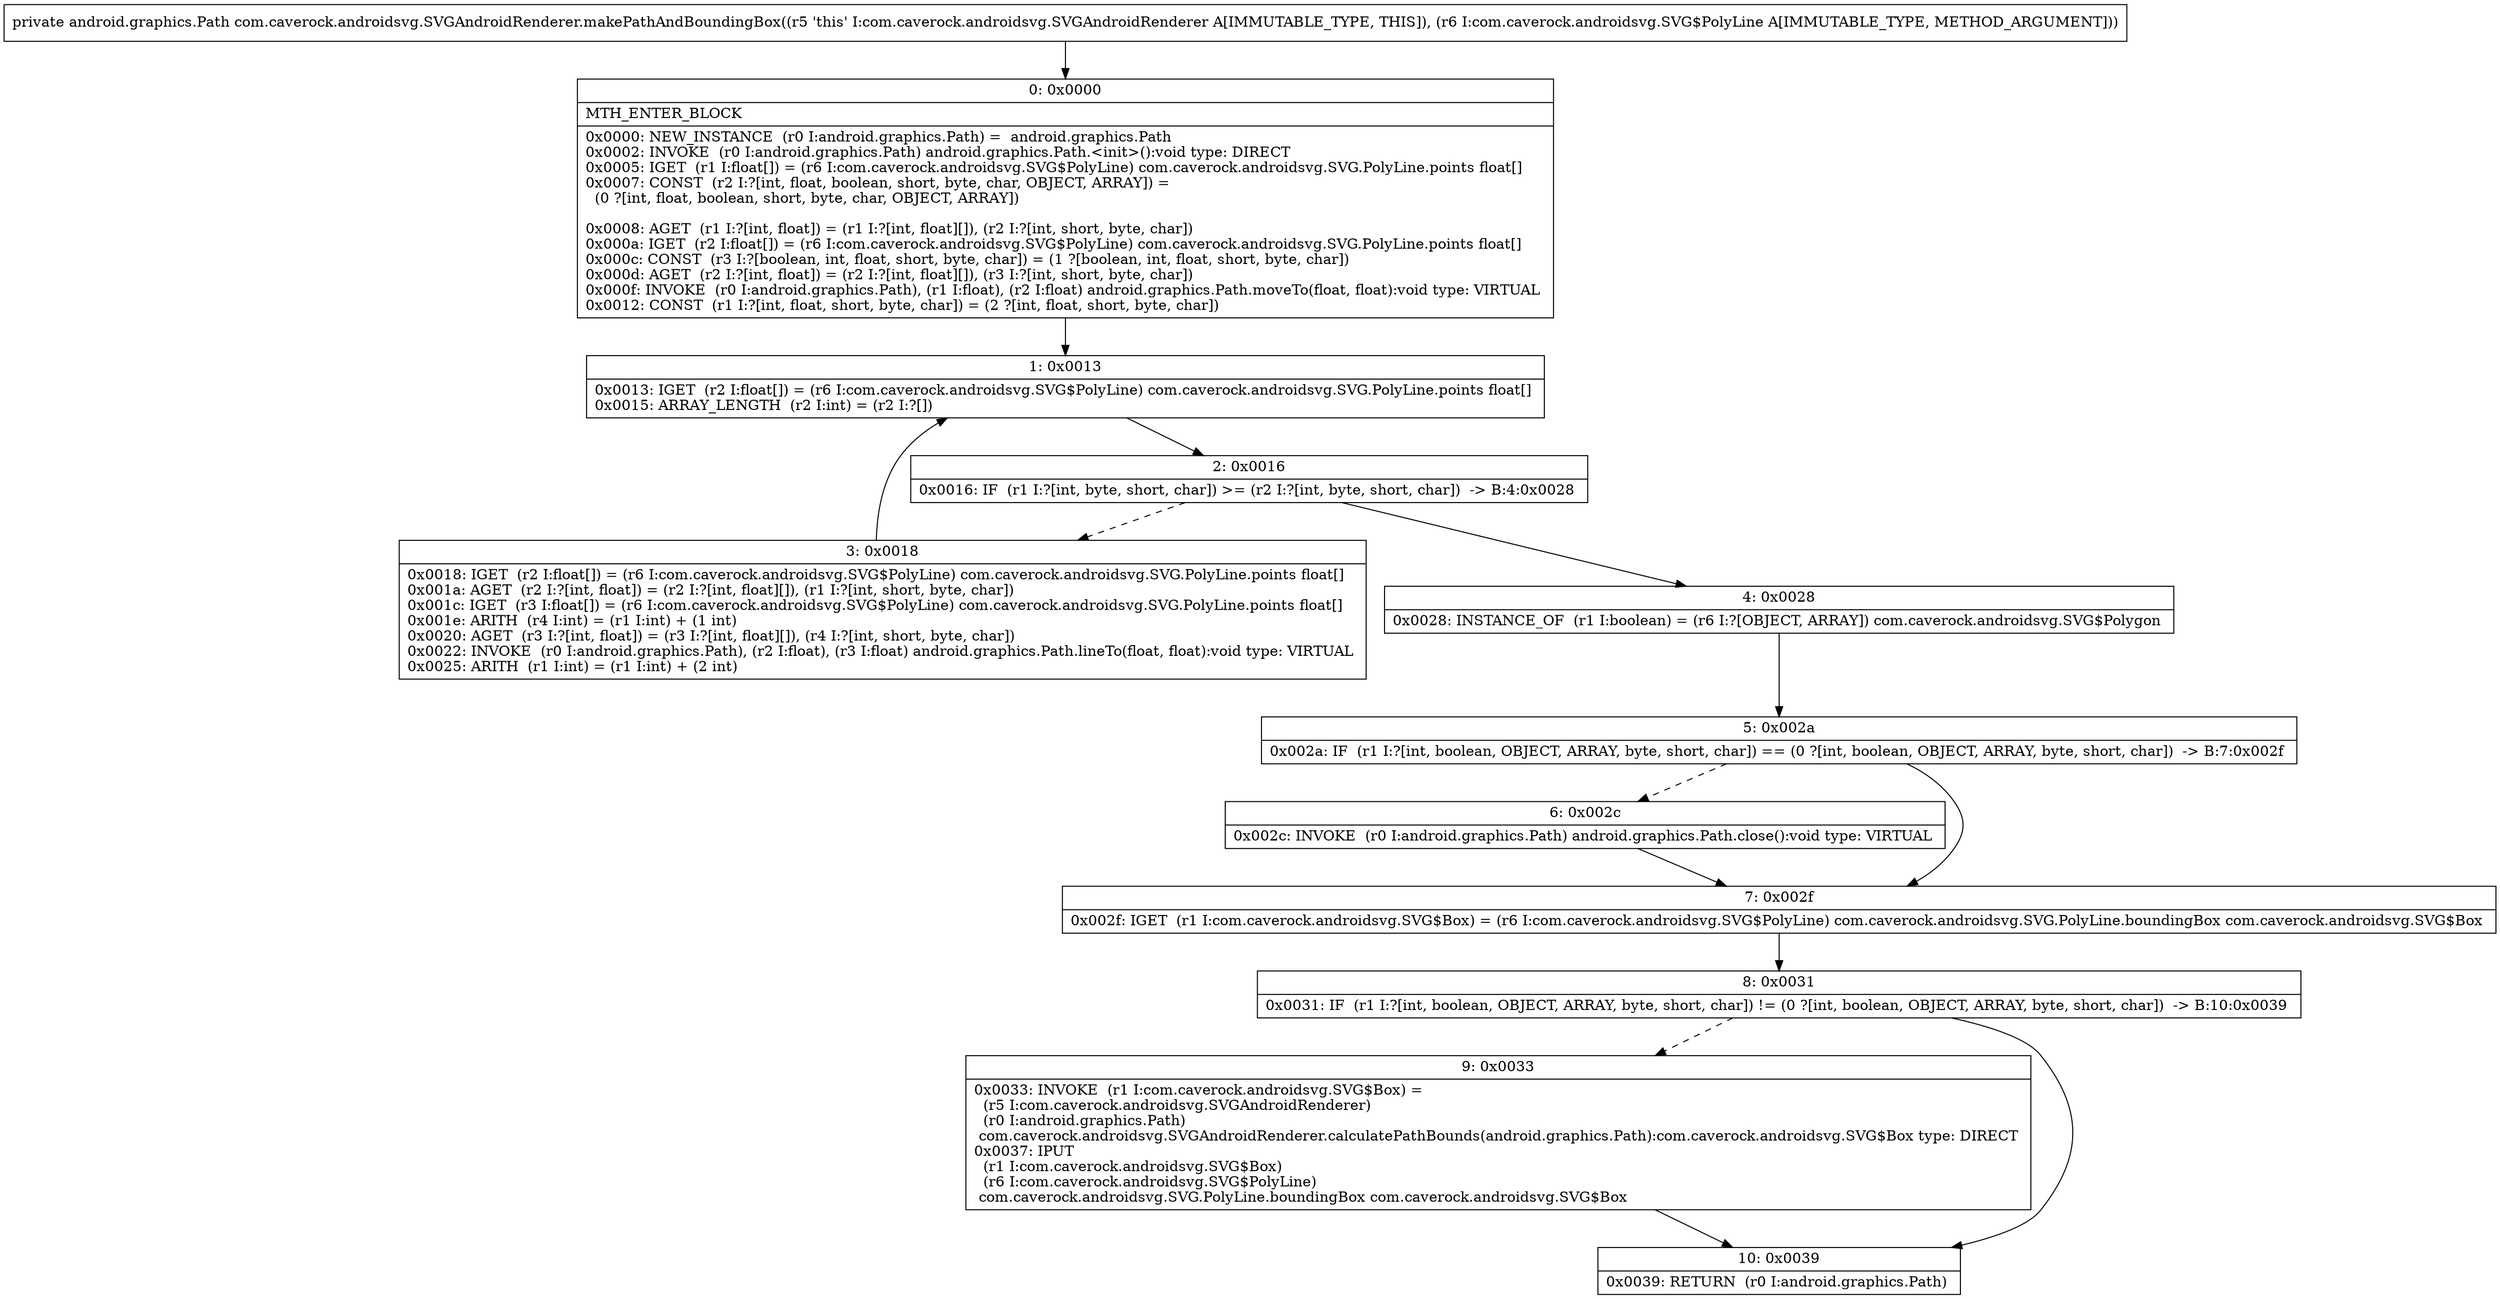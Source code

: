 digraph "CFG forcom.caverock.androidsvg.SVGAndroidRenderer.makePathAndBoundingBox(Lcom\/caverock\/androidsvg\/SVG$PolyLine;)Landroid\/graphics\/Path;" {
Node_0 [shape=record,label="{0\:\ 0x0000|MTH_ENTER_BLOCK\l|0x0000: NEW_INSTANCE  (r0 I:android.graphics.Path) =  android.graphics.Path \l0x0002: INVOKE  (r0 I:android.graphics.Path) android.graphics.Path.\<init\>():void type: DIRECT \l0x0005: IGET  (r1 I:float[]) = (r6 I:com.caverock.androidsvg.SVG$PolyLine) com.caverock.androidsvg.SVG.PolyLine.points float[] \l0x0007: CONST  (r2 I:?[int, float, boolean, short, byte, char, OBJECT, ARRAY]) = \l  (0 ?[int, float, boolean, short, byte, char, OBJECT, ARRAY])\l \l0x0008: AGET  (r1 I:?[int, float]) = (r1 I:?[int, float][]), (r2 I:?[int, short, byte, char]) \l0x000a: IGET  (r2 I:float[]) = (r6 I:com.caverock.androidsvg.SVG$PolyLine) com.caverock.androidsvg.SVG.PolyLine.points float[] \l0x000c: CONST  (r3 I:?[boolean, int, float, short, byte, char]) = (1 ?[boolean, int, float, short, byte, char]) \l0x000d: AGET  (r2 I:?[int, float]) = (r2 I:?[int, float][]), (r3 I:?[int, short, byte, char]) \l0x000f: INVOKE  (r0 I:android.graphics.Path), (r1 I:float), (r2 I:float) android.graphics.Path.moveTo(float, float):void type: VIRTUAL \l0x0012: CONST  (r1 I:?[int, float, short, byte, char]) = (2 ?[int, float, short, byte, char]) \l}"];
Node_1 [shape=record,label="{1\:\ 0x0013|0x0013: IGET  (r2 I:float[]) = (r6 I:com.caverock.androidsvg.SVG$PolyLine) com.caverock.androidsvg.SVG.PolyLine.points float[] \l0x0015: ARRAY_LENGTH  (r2 I:int) = (r2 I:?[]) \l}"];
Node_2 [shape=record,label="{2\:\ 0x0016|0x0016: IF  (r1 I:?[int, byte, short, char]) \>= (r2 I:?[int, byte, short, char])  \-\> B:4:0x0028 \l}"];
Node_3 [shape=record,label="{3\:\ 0x0018|0x0018: IGET  (r2 I:float[]) = (r6 I:com.caverock.androidsvg.SVG$PolyLine) com.caverock.androidsvg.SVG.PolyLine.points float[] \l0x001a: AGET  (r2 I:?[int, float]) = (r2 I:?[int, float][]), (r1 I:?[int, short, byte, char]) \l0x001c: IGET  (r3 I:float[]) = (r6 I:com.caverock.androidsvg.SVG$PolyLine) com.caverock.androidsvg.SVG.PolyLine.points float[] \l0x001e: ARITH  (r4 I:int) = (r1 I:int) + (1 int) \l0x0020: AGET  (r3 I:?[int, float]) = (r3 I:?[int, float][]), (r4 I:?[int, short, byte, char]) \l0x0022: INVOKE  (r0 I:android.graphics.Path), (r2 I:float), (r3 I:float) android.graphics.Path.lineTo(float, float):void type: VIRTUAL \l0x0025: ARITH  (r1 I:int) = (r1 I:int) + (2 int) \l}"];
Node_4 [shape=record,label="{4\:\ 0x0028|0x0028: INSTANCE_OF  (r1 I:boolean) = (r6 I:?[OBJECT, ARRAY]) com.caverock.androidsvg.SVG$Polygon \l}"];
Node_5 [shape=record,label="{5\:\ 0x002a|0x002a: IF  (r1 I:?[int, boolean, OBJECT, ARRAY, byte, short, char]) == (0 ?[int, boolean, OBJECT, ARRAY, byte, short, char])  \-\> B:7:0x002f \l}"];
Node_6 [shape=record,label="{6\:\ 0x002c|0x002c: INVOKE  (r0 I:android.graphics.Path) android.graphics.Path.close():void type: VIRTUAL \l}"];
Node_7 [shape=record,label="{7\:\ 0x002f|0x002f: IGET  (r1 I:com.caverock.androidsvg.SVG$Box) = (r6 I:com.caverock.androidsvg.SVG$PolyLine) com.caverock.androidsvg.SVG.PolyLine.boundingBox com.caverock.androidsvg.SVG$Box \l}"];
Node_8 [shape=record,label="{8\:\ 0x0031|0x0031: IF  (r1 I:?[int, boolean, OBJECT, ARRAY, byte, short, char]) != (0 ?[int, boolean, OBJECT, ARRAY, byte, short, char])  \-\> B:10:0x0039 \l}"];
Node_9 [shape=record,label="{9\:\ 0x0033|0x0033: INVOKE  (r1 I:com.caverock.androidsvg.SVG$Box) = \l  (r5 I:com.caverock.androidsvg.SVGAndroidRenderer)\l  (r0 I:android.graphics.Path)\l com.caverock.androidsvg.SVGAndroidRenderer.calculatePathBounds(android.graphics.Path):com.caverock.androidsvg.SVG$Box type: DIRECT \l0x0037: IPUT  \l  (r1 I:com.caverock.androidsvg.SVG$Box)\l  (r6 I:com.caverock.androidsvg.SVG$PolyLine)\l com.caverock.androidsvg.SVG.PolyLine.boundingBox com.caverock.androidsvg.SVG$Box \l}"];
Node_10 [shape=record,label="{10\:\ 0x0039|0x0039: RETURN  (r0 I:android.graphics.Path) \l}"];
MethodNode[shape=record,label="{private android.graphics.Path com.caverock.androidsvg.SVGAndroidRenderer.makePathAndBoundingBox((r5 'this' I:com.caverock.androidsvg.SVGAndroidRenderer A[IMMUTABLE_TYPE, THIS]), (r6 I:com.caverock.androidsvg.SVG$PolyLine A[IMMUTABLE_TYPE, METHOD_ARGUMENT])) }"];
MethodNode -> Node_0;
Node_0 -> Node_1;
Node_1 -> Node_2;
Node_2 -> Node_3[style=dashed];
Node_2 -> Node_4;
Node_3 -> Node_1;
Node_4 -> Node_5;
Node_5 -> Node_6[style=dashed];
Node_5 -> Node_7;
Node_6 -> Node_7;
Node_7 -> Node_8;
Node_8 -> Node_9[style=dashed];
Node_8 -> Node_10;
Node_9 -> Node_10;
}

